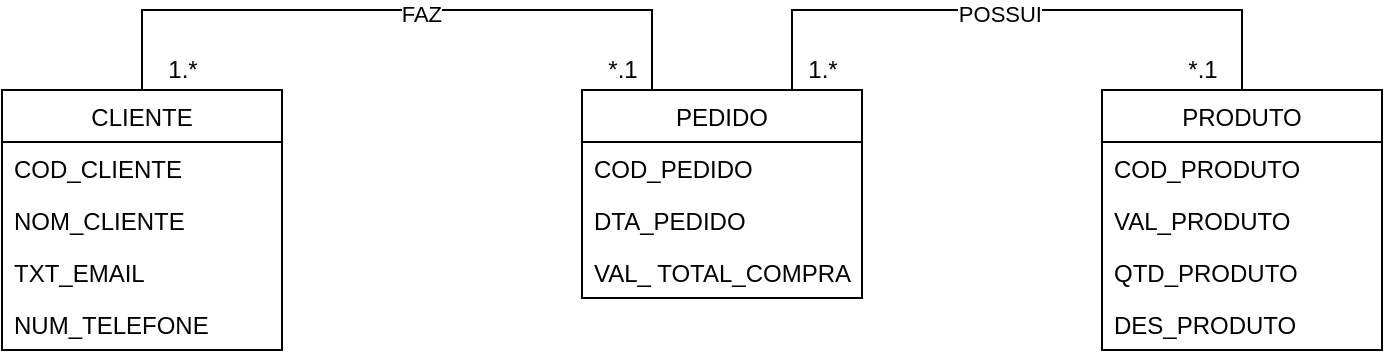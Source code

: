 <mxfile version="20.4.0" type="onedrive"><diagram id="cbvkELd4YigTxq96PeCV" name="Página-1"><mxGraphModel grid="1" page="1" gridSize="10" guides="1" tooltips="1" connect="1" arrows="1" fold="1" pageScale="1" pageWidth="1654" pageHeight="1169" math="0" shadow="0"><root><mxCell id="0"/><mxCell id="1" parent="0"/><mxCell id="OnNzKB49GkaBoXV0ZHeu-1" value="CLIENTE" style="swimlane;fontStyle=0;childLayout=stackLayout;horizontal=1;startSize=26;fillColor=none;horizontalStack=0;resizeParent=1;resizeParentMax=0;resizeLast=0;collapsible=1;marginBottom=0;" vertex="1" parent="1"><mxGeometry x="130" y="240" width="140" height="130" as="geometry"/></mxCell><mxCell id="OnNzKB49GkaBoXV0ZHeu-2" value="COD_CLIENTE" style="text;strokeColor=none;fillColor=none;align=left;verticalAlign=top;spacingLeft=4;spacingRight=4;overflow=hidden;rotatable=0;points=[[0,0.5],[1,0.5]];portConstraint=eastwest;" vertex="1" parent="OnNzKB49GkaBoXV0ZHeu-1"><mxGeometry y="26" width="140" height="26" as="geometry"/></mxCell><mxCell id="OnNzKB49GkaBoXV0ZHeu-3" value="NOM_CLIENTE" style="text;strokeColor=none;fillColor=none;align=left;verticalAlign=top;spacingLeft=4;spacingRight=4;overflow=hidden;rotatable=0;points=[[0,0.5],[1,0.5]];portConstraint=eastwest;" vertex="1" parent="OnNzKB49GkaBoXV0ZHeu-1"><mxGeometry y="52" width="140" height="26" as="geometry"/></mxCell><mxCell id="OnNzKB49GkaBoXV0ZHeu-4" value="TXT_EMAIL" style="text;strokeColor=none;fillColor=none;align=left;verticalAlign=top;spacingLeft=4;spacingRight=4;overflow=hidden;rotatable=0;points=[[0,0.5],[1,0.5]];portConstraint=eastwest;" vertex="1" parent="OnNzKB49GkaBoXV0ZHeu-1"><mxGeometry y="78" width="140" height="26" as="geometry"/></mxCell><mxCell id="OnNzKB49GkaBoXV0ZHeu-5" value="NUM_TELEFONE" style="text;strokeColor=none;fillColor=none;align=left;verticalAlign=top;spacingLeft=4;spacingRight=4;overflow=hidden;rotatable=0;points=[[0,0.5],[1,0.5]];portConstraint=eastwest;" vertex="1" parent="OnNzKB49GkaBoXV0ZHeu-1"><mxGeometry y="104" width="140" height="26" as="geometry"/></mxCell><mxCell id="OnNzKB49GkaBoXV0ZHeu-6" value="PEDIDO" style="swimlane;fontStyle=0;childLayout=stackLayout;horizontal=1;startSize=26;fillColor=none;horizontalStack=0;resizeParent=1;resizeParentMax=0;resizeLast=0;collapsible=1;marginBottom=0;" vertex="1" parent="1"><mxGeometry x="420" y="240" width="140" height="104" as="geometry"/></mxCell><mxCell id="OnNzKB49GkaBoXV0ZHeu-7" value="COD_PEDIDO" style="text;strokeColor=none;fillColor=none;align=left;verticalAlign=top;spacingLeft=4;spacingRight=4;overflow=hidden;rotatable=0;points=[[0,0.5],[1,0.5]];portConstraint=eastwest;" vertex="1" parent="OnNzKB49GkaBoXV0ZHeu-6"><mxGeometry y="26" width="140" height="26" as="geometry"/></mxCell><mxCell id="OnNzKB49GkaBoXV0ZHeu-8" value="DTA_PEDIDO" style="text;strokeColor=none;fillColor=none;align=left;verticalAlign=top;spacingLeft=4;spacingRight=4;overflow=hidden;rotatable=0;points=[[0,0.5],[1,0.5]];portConstraint=eastwest;" vertex="1" parent="OnNzKB49GkaBoXV0ZHeu-6"><mxGeometry y="52" width="140" height="26" as="geometry"/></mxCell><mxCell id="OnNzKB49GkaBoXV0ZHeu-9" value="VAL_ TOTAL_COMPRA" style="text;strokeColor=none;fillColor=none;align=left;verticalAlign=top;spacingLeft=4;spacingRight=4;overflow=hidden;rotatable=0;points=[[0,0.5],[1,0.5]];portConstraint=eastwest;" vertex="1" parent="OnNzKB49GkaBoXV0ZHeu-6"><mxGeometry y="78" width="140" height="26" as="geometry"/></mxCell><mxCell id="OnNzKB49GkaBoXV0ZHeu-10" value="PRODUTO" style="swimlane;fontStyle=0;childLayout=stackLayout;horizontal=1;startSize=26;fillColor=none;horizontalStack=0;resizeParent=1;resizeParentMax=0;resizeLast=0;collapsible=1;marginBottom=0;" vertex="1" parent="1"><mxGeometry x="680" y="240" width="140" height="130" as="geometry"/></mxCell><mxCell id="OnNzKB49GkaBoXV0ZHeu-11" value="COD_PRODUTO" style="text;strokeColor=none;fillColor=none;align=left;verticalAlign=top;spacingLeft=4;spacingRight=4;overflow=hidden;rotatable=0;points=[[0,0.5],[1,0.5]];portConstraint=eastwest;" vertex="1" parent="OnNzKB49GkaBoXV0ZHeu-10"><mxGeometry y="26" width="140" height="26" as="geometry"/></mxCell><mxCell id="OnNzKB49GkaBoXV0ZHeu-12" value="VAL_PRODUTO" style="text;strokeColor=none;fillColor=none;align=left;verticalAlign=top;spacingLeft=4;spacingRight=4;overflow=hidden;rotatable=0;points=[[0,0.5],[1,0.5]];portConstraint=eastwest;" vertex="1" parent="OnNzKB49GkaBoXV0ZHeu-10"><mxGeometry y="52" width="140" height="26" as="geometry"/></mxCell><mxCell id="OnNzKB49GkaBoXV0ZHeu-13" value="QTD_PRODUTO" style="text;strokeColor=none;fillColor=none;align=left;verticalAlign=top;spacingLeft=4;spacingRight=4;overflow=hidden;rotatable=0;points=[[0,0.5],[1,0.5]];portConstraint=eastwest;" vertex="1" parent="OnNzKB49GkaBoXV0ZHeu-10"><mxGeometry y="78" width="140" height="26" as="geometry"/></mxCell><mxCell id="OnNzKB49GkaBoXV0ZHeu-26" value="DES_PRODUTO" style="text;strokeColor=none;fillColor=none;align=left;verticalAlign=top;spacingLeft=4;spacingRight=4;overflow=hidden;rotatable=0;points=[[0,0.5],[1,0.5]];portConstraint=eastwest;" vertex="1" parent="OnNzKB49GkaBoXV0ZHeu-10"><mxGeometry y="104" width="140" height="26" as="geometry"/></mxCell><mxCell id="OnNzKB49GkaBoXV0ZHeu-14" value="" style="endArrow=none;html=1;edgeStyle=orthogonalEdgeStyle;rounded=0;exitX=0.5;exitY=0;exitDx=0;exitDy=0;entryX=0.25;entryY=0;entryDx=0;entryDy=0;" edge="1" parent="1" source="OnNzKB49GkaBoXV0ZHeu-1" target="OnNzKB49GkaBoXV0ZHeu-6"><mxGeometry relative="1" as="geometry"><mxPoint x="340" y="270" as="sourcePoint"/><mxPoint x="500" y="270" as="targetPoint"/><Array as="points"><mxPoint x="200" y="200"/><mxPoint x="455" y="200"/></Array></mxGeometry></mxCell><mxCell id="OnNzKB49GkaBoXV0ZHeu-16" value="FAZ" style="edgeLabel;resizable=0;html=1;align=right;verticalAlign=bottom;" connectable="0" vertex="1" parent="OnNzKB49GkaBoXV0ZHeu-14"><mxGeometry x="1" relative="1" as="geometry"><mxPoint x="-105" y="-30" as="offset"/></mxGeometry></mxCell><mxCell id="OnNzKB49GkaBoXV0ZHeu-17" value="" style="endArrow=none;html=1;edgeStyle=orthogonalEdgeStyle;rounded=0;exitX=0.75;exitY=0;exitDx=0;exitDy=0;entryX=0.5;entryY=0;entryDx=0;entryDy=0;" edge="1" parent="1" source="OnNzKB49GkaBoXV0ZHeu-6" target="OnNzKB49GkaBoXV0ZHeu-10"><mxGeometry relative="1" as="geometry"><mxPoint x="340" y="270" as="sourcePoint"/><mxPoint x="500" y="270" as="targetPoint"/><Array as="points"><mxPoint x="525" y="200"/><mxPoint x="750" y="200"/></Array></mxGeometry></mxCell><mxCell id="OnNzKB49GkaBoXV0ZHeu-19" value="POSSUI" style="edgeLabel;resizable=0;html=1;align=right;verticalAlign=bottom;" connectable="0" vertex="1" parent="OnNzKB49GkaBoXV0ZHeu-17"><mxGeometry x="1" relative="1" as="geometry"><mxPoint x="-100" y="-30" as="offset"/></mxGeometry></mxCell><mxCell id="OnNzKB49GkaBoXV0ZHeu-20" value="*.1" style="text;html=1;align=center;verticalAlign=middle;resizable=0;points=[];autosize=1;strokeColor=none;fillColor=none;" vertex="1" parent="1"><mxGeometry x="710" y="215" width="40" height="30" as="geometry"/></mxCell><mxCell id="OnNzKB49GkaBoXV0ZHeu-21" value="1.*" style="text;html=1;align=center;verticalAlign=middle;resizable=0;points=[];autosize=1;strokeColor=none;fillColor=none;" vertex="1" parent="1"><mxGeometry x="520" y="215" width="40" height="30" as="geometry"/></mxCell><mxCell id="OnNzKB49GkaBoXV0ZHeu-22" value="*.1" style="text;html=1;align=center;verticalAlign=middle;resizable=0;points=[];autosize=1;strokeColor=none;fillColor=none;" vertex="1" parent="1"><mxGeometry x="420" y="215" width="40" height="30" as="geometry"/></mxCell><mxCell id="OnNzKB49GkaBoXV0ZHeu-23" value="1.*" style="text;html=1;align=center;verticalAlign=middle;resizable=0;points=[];autosize=1;strokeColor=none;fillColor=none;" vertex="1" parent="1"><mxGeometry x="200" y="215" width="40" height="30" as="geometry"/></mxCell></root></mxGraphModel></diagram></mxfile>
